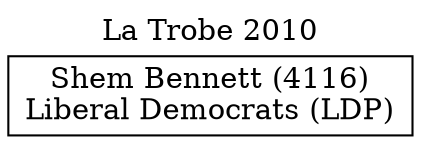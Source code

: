 // House preference flow
digraph "Shem Bennett (4116)_La Trobe_2010" {
	graph [label="La Trobe 2010" labelloc=t mclimit=10]
	node [shape=box]
	"Shem Bennett (4116)" [label="Shem Bennett (4116)
Liberal Democrats (LDP)"]
}
